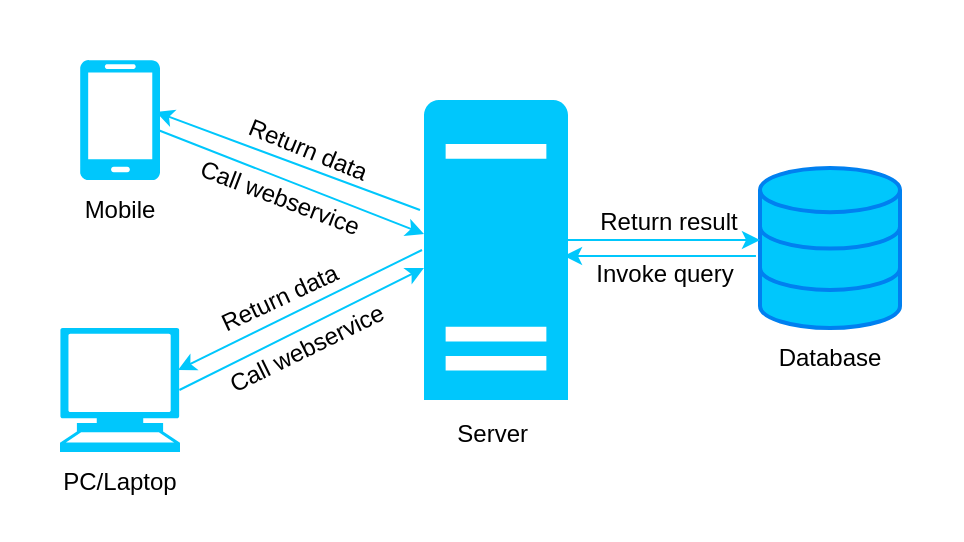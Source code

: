 <mxfile version="20.5.3" type="device"><diagram id="Kzl4vl6l-5x2dkwG4wBp" name="Page-1"><mxGraphModel dx="758" dy="541" grid="1" gridSize="10" guides="1" tooltips="1" connect="1" arrows="1" fold="1" page="1" pageScale="1" pageWidth="827" pageHeight="1169" math="0" shadow="0"><root><mxCell id="0"/><mxCell id="1" parent="0"/><mxCell id="97GgiNMOUbCL_Ulqe4rl-1" value="" style="rounded=0;whiteSpace=wrap;html=1;strokeColor=none;" vertex="1" parent="1"><mxGeometry x="130" y="200" width="480.74" height="270" as="geometry"/></mxCell><mxCell id="2M-1m0DYxUAlxKRF3gAv-3" value="" style="verticalLabelPosition=bottom;html=1;verticalAlign=top;align=center;strokeColor=none;fillColor=#00C7FC;shape=mxgraph.azure.mobile;pointerEvents=1;" parent="1" vertex="1"><mxGeometry x="170" y="230" width="40" height="60" as="geometry"/></mxCell><mxCell id="2M-1m0DYxUAlxKRF3gAv-4" value="" style="shape=mxgraph.signs.tech.computer;html=1;pointerEvents=1;fillColor=#00C7FC;strokeColor=none;verticalLabelPosition=bottom;verticalAlign=top;align=center;" parent="1" vertex="1"><mxGeometry x="160" y="364" width="60" height="62" as="geometry"/></mxCell><mxCell id="2M-1m0DYxUAlxKRF3gAv-5" value="" style="html=1;verticalLabelPosition=bottom;align=center;labelBackgroundColor=#ffffff;verticalAlign=top;strokeWidth=2;strokeColor=#0080F0;shadow=0;dashed=0;shape=mxgraph.ios7.icons.data;fillColor=#00C7FC;" parent="1" vertex="1"><mxGeometry x="510" y="284" width="70" height="80" as="geometry"/></mxCell><mxCell id="2M-1m0DYxUAlxKRF3gAv-6" value="" style="sketch=0;aspect=fixed;pointerEvents=1;shadow=0;dashed=0;html=1;strokeColor=none;labelPosition=center;verticalLabelPosition=bottom;verticalAlign=top;align=center;fillColor=#00C7FC;shape=mxgraph.mscae.enterprise.server_generic" parent="1" vertex="1"><mxGeometry x="342" y="250" width="72" height="150" as="geometry"/></mxCell><mxCell id="2M-1m0DYxUAlxKRF3gAv-10" value="Database" style="text;html=1;strokeColor=none;fillColor=none;align=center;verticalAlign=middle;whiteSpace=wrap;rounded=0;" parent="1" vertex="1"><mxGeometry x="495" y="364" width="100" height="30" as="geometry"/></mxCell><mxCell id="2M-1m0DYxUAlxKRF3gAv-11" value="Server&amp;nbsp;" style="text;html=1;strokeColor=none;fillColor=none;align=center;verticalAlign=middle;whiteSpace=wrap;rounded=0;" parent="1" vertex="1"><mxGeometry x="343" y="402" width="70" height="30" as="geometry"/></mxCell><mxCell id="2M-1m0DYxUAlxKRF3gAv-12" value="PC/Laptop" style="text;html=1;strokeColor=none;fillColor=none;align=center;verticalAlign=middle;whiteSpace=wrap;rounded=0;" parent="1" vertex="1"><mxGeometry x="160" y="426" width="60" height="30" as="geometry"/></mxCell><mxCell id="2M-1m0DYxUAlxKRF3gAv-13" value="Mobile" style="text;html=1;strokeColor=none;fillColor=none;align=center;verticalAlign=middle;whiteSpace=wrap;rounded=0;" parent="1" vertex="1"><mxGeometry x="160" y="290" width="60" height="30" as="geometry"/></mxCell><mxCell id="2M-1m0DYxUAlxKRF3gAv-14" value="" style="endArrow=classic;html=1;rounded=0;strokeColor=#00C7FC;" parent="1" edge="1"><mxGeometry width="50" height="50" relative="1" as="geometry"><mxPoint x="413" y="320" as="sourcePoint"/><mxPoint x="510" y="320" as="targetPoint"/></mxGeometry></mxCell><mxCell id="2M-1m0DYxUAlxKRF3gAv-15" value="" style="endArrow=classic;html=1;rounded=0;strokeColor=#00C7FC;exitX=-0.029;exitY=0.55;exitDx=0;exitDy=0;exitPerimeter=0;" parent="1" source="2M-1m0DYxUAlxKRF3gAv-5" edge="1"><mxGeometry width="50" height="50" relative="1" as="geometry"><mxPoint x="480" y="420" as="sourcePoint"/><mxPoint x="412" y="328" as="targetPoint"/></mxGeometry></mxCell><mxCell id="2M-1m0DYxUAlxKRF3gAv-21" value="Invoke query" style="text;html=1;strokeColor=none;fillColor=none;align=center;verticalAlign=middle;whiteSpace=wrap;rounded=0;" parent="1" vertex="1"><mxGeometry x="425" y="322" width="75" height="30" as="geometry"/></mxCell><mxCell id="2M-1m0DYxUAlxKRF3gAv-22" value="Return result" style="text;html=1;strokeColor=none;fillColor=none;align=center;verticalAlign=middle;whiteSpace=wrap;rounded=0;" parent="1" vertex="1"><mxGeometry x="427" y="296" width="75" height="30" as="geometry"/></mxCell><mxCell id="2M-1m0DYxUAlxKRF3gAv-23" value="" style="endArrow=classic;html=1;rounded=0;strokeColor=#00C7FC;" parent="1" edge="1"><mxGeometry width="50" height="50" relative="1" as="geometry"><mxPoint x="209" y="265" as="sourcePoint"/><mxPoint x="342" y="317" as="targetPoint"/></mxGeometry></mxCell><mxCell id="2M-1m0DYxUAlxKRF3gAv-24" value="" style="endArrow=classic;html=1;rounded=0;strokeColor=#00C7FC;exitX=0.995;exitY=0.5;exitDx=0;exitDy=0;exitPerimeter=0;" parent="1" source="2M-1m0DYxUAlxKRF3gAv-4" edge="1"><mxGeometry width="50" height="50" relative="1" as="geometry"><mxPoint x="370" y="440" as="sourcePoint"/><mxPoint x="342" y="334" as="targetPoint"/></mxGeometry></mxCell><mxCell id="2M-1m0DYxUAlxKRF3gAv-25" value="" style="endArrow=classic;html=1;rounded=0;strokeColor=#00C7FC;entryX=0.983;entryY=0.339;entryDx=0;entryDy=0;entryPerimeter=0;" parent="1" target="2M-1m0DYxUAlxKRF3gAv-4" edge="1"><mxGeometry width="50" height="50" relative="1" as="geometry"><mxPoint x="341" y="325" as="sourcePoint"/><mxPoint x="420" y="390" as="targetPoint"/></mxGeometry></mxCell><mxCell id="2M-1m0DYxUAlxKRF3gAv-29" value="" style="endArrow=classic;html=1;rounded=0;strokeColor=#00C7FC;" parent="1" edge="1"><mxGeometry width="50" height="50" relative="1" as="geometry"><mxPoint x="340" y="305" as="sourcePoint"/><mxPoint x="208" y="256" as="targetPoint"/></mxGeometry></mxCell><mxCell id="2M-1m0DYxUAlxKRF3gAv-30" value="Call webservice" style="text;html=1;strokeColor=none;fillColor=none;align=center;verticalAlign=middle;whiteSpace=wrap;rounded=0;rotation=20.9;" parent="1" vertex="1"><mxGeometry x="223" y="284" width="94" height="30" as="geometry"/></mxCell><mxCell id="2M-1m0DYxUAlxKRF3gAv-31" value="Call webservice" style="text;html=1;strokeColor=none;fillColor=none;align=center;verticalAlign=middle;whiteSpace=wrap;rounded=0;rotation=-26.2;" parent="1" vertex="1"><mxGeometry x="239.26" y="359" width="89.49" height="30" as="geometry"/></mxCell><mxCell id="2M-1m0DYxUAlxKRF3gAv-32" value="Return data" style="text;html=1;strokeColor=none;fillColor=none;align=center;verticalAlign=middle;whiteSpace=wrap;rounded=0;rotation=22.2;" parent="1" vertex="1"><mxGeometry x="248" y="260" width="72" height="30" as="geometry"/></mxCell><mxCell id="2M-1m0DYxUAlxKRF3gAv-33" value="Return data" style="text;html=1;strokeColor=none;fillColor=none;align=center;verticalAlign=middle;whiteSpace=wrap;rounded=0;rotation=-25.0;" parent="1" vertex="1"><mxGeometry x="235" y="334" width="70" height="30" as="geometry"/></mxCell></root></mxGraphModel></diagram></mxfile>
